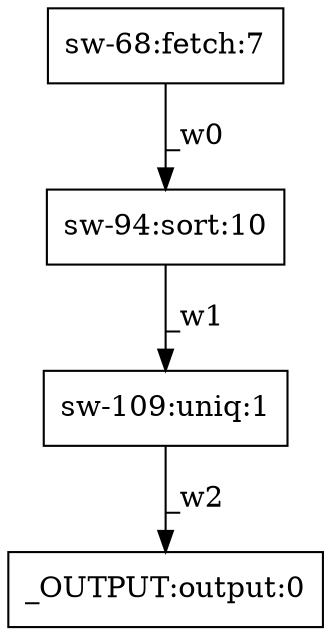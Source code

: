 digraph test1 { node [shape=box] "_OUTPUT" [label="_OUTPUT:output:0"];"sw-94" [label="sw-94:sort:10"];"sw-109" [label="sw-109:uniq:1"];"sw-68" [label="sw-68:fetch:7"];"sw-68" -> "sw-94" [label="_w0"];"sw-94" -> "sw-109" [label="_w1"];"sw-109" -> "_OUTPUT" [label="_w2"];}